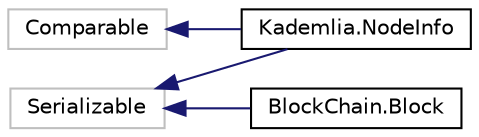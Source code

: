 digraph "Graphical Class Hierarchy"
{
 // LATEX_PDF_SIZE
  edge [fontname="Helvetica",fontsize="10",labelfontname="Helvetica",labelfontsize="10"];
  node [fontname="Helvetica",fontsize="10",shape=record];
  rankdir="LR";
  Node5 [label="Comparable",height=0.2,width=0.4,color="grey75", fillcolor="white", style="filled",tooltip=" "];
  Node5 -> Node0 [dir="back",color="midnightblue",fontsize="10",style="solid",fontname="Helvetica"];
  Node0 [label="Kademlia.NodeInfo",height=0.2,width=0.4,color="black", fillcolor="white", style="filled",URL="$classKademlia_1_1NodeInfo.html",tooltip=" "];
  Node16 [label="Serializable",height=0.2,width=0.4,color="grey75", fillcolor="white", style="filled",tooltip=" "];
  Node16 -> Node17 [dir="back",color="midnightblue",fontsize="10",style="solid",fontname="Helvetica"];
  Node17 [label="BlockChain.Block",height=0.2,width=0.4,color="black", fillcolor="white", style="filled",URL="$classBlockChain_1_1Block.html",tooltip=" "];
  Node16 -> Node0 [dir="back",color="midnightblue",fontsize="10",style="solid",fontname="Helvetica"];
}
